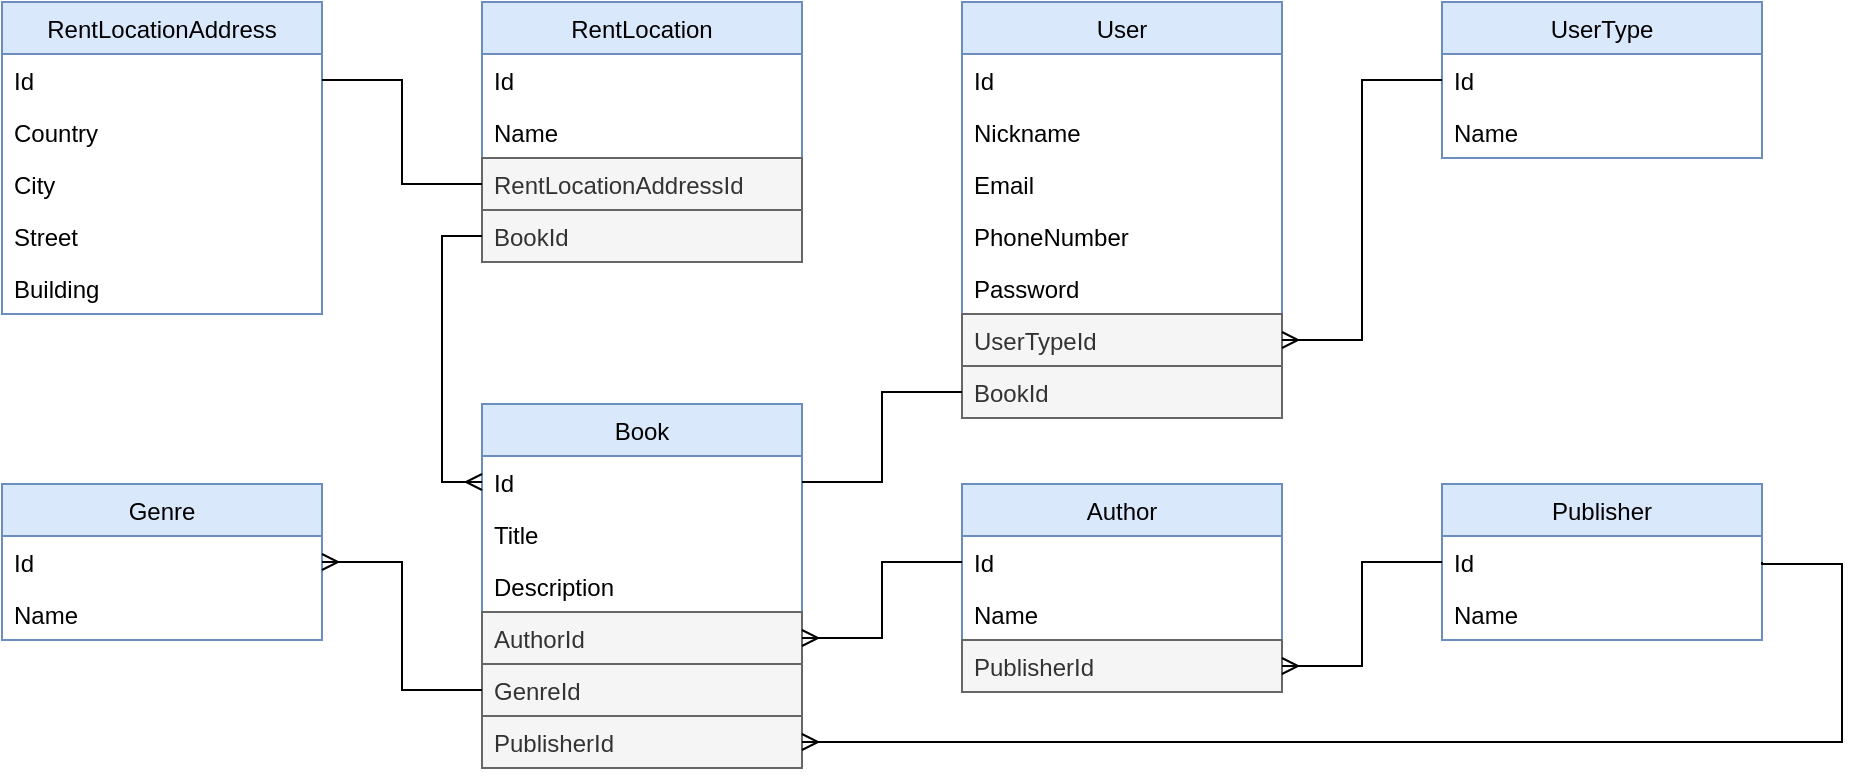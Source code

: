 <mxfile version="13.10.4" type="github">
  <diagram id="C5RBs43oDa-KdzZeNtuy" name="Page-1">
    <mxGraphModel dx="1422" dy="794" grid="1" gridSize="10" guides="1" tooltips="1" connect="1" arrows="1" fold="1" page="1" pageScale="1" pageWidth="1169" pageHeight="827" math="0" shadow="0">
      <root>
        <mxCell id="WIyWlLk6GJQsqaUBKTNV-0" />
        <mxCell id="WIyWlLk6GJQsqaUBKTNV-1" parent="WIyWlLk6GJQsqaUBKTNV-0" />
        <mxCell id="5i5ukMmHhW1qyT0ltV_f-5" value="Book" style="swimlane;fontStyle=0;childLayout=stackLayout;horizontal=1;startSize=26;fillColor=#dae8fc;horizontalStack=0;resizeParent=1;resizeParentMax=0;resizeLast=0;collapsible=1;marginBottom=0;strokeColor=#6c8ebf;" vertex="1" parent="WIyWlLk6GJQsqaUBKTNV-1">
          <mxGeometry x="440" y="400" width="160" height="182" as="geometry" />
        </mxCell>
        <mxCell id="5i5ukMmHhW1qyT0ltV_f-6" value="Id" style="text;strokeColor=none;fillColor=none;align=left;verticalAlign=top;spacingLeft=4;spacingRight=4;overflow=hidden;rotatable=0;points=[[0,0.5],[1,0.5]];portConstraint=eastwest;" vertex="1" parent="5i5ukMmHhW1qyT0ltV_f-5">
          <mxGeometry y="26" width="160" height="26" as="geometry" />
        </mxCell>
        <mxCell id="5i5ukMmHhW1qyT0ltV_f-7" value="Title" style="text;strokeColor=none;fillColor=none;align=left;verticalAlign=top;spacingLeft=4;spacingRight=4;overflow=hidden;rotatable=0;points=[[0,0.5],[1,0.5]];portConstraint=eastwest;" vertex="1" parent="5i5ukMmHhW1qyT0ltV_f-5">
          <mxGeometry y="52" width="160" height="26" as="geometry" />
        </mxCell>
        <mxCell id="5i5ukMmHhW1qyT0ltV_f-8" value="Description" style="text;strokeColor=none;fillColor=none;align=left;verticalAlign=top;spacingLeft=4;spacingRight=4;overflow=hidden;rotatable=0;points=[[0,0.5],[1,0.5]];portConstraint=eastwest;" vertex="1" parent="5i5ukMmHhW1qyT0ltV_f-5">
          <mxGeometry y="78" width="160" height="26" as="geometry" />
        </mxCell>
        <mxCell id="5i5ukMmHhW1qyT0ltV_f-21" value="AuthorId" style="text;strokeColor=#666666;fillColor=#f5f5f5;align=left;verticalAlign=top;spacingLeft=4;spacingRight=4;overflow=hidden;rotatable=0;points=[[0,0.5],[1,0.5]];portConstraint=eastwest;fontColor=#333333;" vertex="1" parent="5i5ukMmHhW1qyT0ltV_f-5">
          <mxGeometry y="104" width="160" height="26" as="geometry" />
        </mxCell>
        <mxCell id="5i5ukMmHhW1qyT0ltV_f-22" value="GenreId" style="text;strokeColor=#666666;fillColor=#f5f5f5;align=left;verticalAlign=top;spacingLeft=4;spacingRight=4;overflow=hidden;rotatable=0;points=[[0,0.5],[1,0.5]];portConstraint=eastwest;fontColor=#333333;" vertex="1" parent="5i5ukMmHhW1qyT0ltV_f-5">
          <mxGeometry y="130" width="160" height="26" as="geometry" />
        </mxCell>
        <mxCell id="5i5ukMmHhW1qyT0ltV_f-23" value="PublisherId" style="text;strokeColor=#666666;fillColor=#f5f5f5;align=left;verticalAlign=top;spacingLeft=4;spacingRight=4;overflow=hidden;rotatable=0;points=[[0,0.5],[1,0.5]];portConstraint=eastwest;fontColor=#333333;" vertex="1" parent="5i5ukMmHhW1qyT0ltV_f-5">
          <mxGeometry y="156" width="160" height="26" as="geometry" />
        </mxCell>
        <mxCell id="5i5ukMmHhW1qyT0ltV_f-24" value="Genre" style="swimlane;fontStyle=0;childLayout=stackLayout;horizontal=1;startSize=26;fillColor=#dae8fc;horizontalStack=0;resizeParent=1;resizeParentMax=0;resizeLast=0;collapsible=1;marginBottom=0;strokeColor=#6c8ebf;" vertex="1" parent="WIyWlLk6GJQsqaUBKTNV-1">
          <mxGeometry x="200" y="440" width="160" height="78" as="geometry" />
        </mxCell>
        <mxCell id="5i5ukMmHhW1qyT0ltV_f-25" value="Id" style="text;strokeColor=none;fillColor=none;align=left;verticalAlign=top;spacingLeft=4;spacingRight=4;overflow=hidden;rotatable=0;points=[[0,0.5],[1,0.5]];portConstraint=eastwest;" vertex="1" parent="5i5ukMmHhW1qyT0ltV_f-24">
          <mxGeometry y="26" width="160" height="26" as="geometry" />
        </mxCell>
        <mxCell id="5i5ukMmHhW1qyT0ltV_f-26" value="Name" style="text;strokeColor=none;fillColor=none;align=left;verticalAlign=top;spacingLeft=4;spacingRight=4;overflow=hidden;rotatable=0;points=[[0,0.5],[1,0.5]];portConstraint=eastwest;" vertex="1" parent="5i5ukMmHhW1qyT0ltV_f-24">
          <mxGeometry y="52" width="160" height="26" as="geometry" />
        </mxCell>
        <mxCell id="5i5ukMmHhW1qyT0ltV_f-29" value="Author" style="swimlane;fontStyle=0;childLayout=stackLayout;horizontal=1;startSize=26;fillColor=#dae8fc;horizontalStack=0;resizeParent=1;resizeParentMax=0;resizeLast=0;collapsible=1;marginBottom=0;strokeColor=#6c8ebf;" vertex="1" parent="WIyWlLk6GJQsqaUBKTNV-1">
          <mxGeometry x="680" y="440" width="160" height="104" as="geometry" />
        </mxCell>
        <mxCell id="5i5ukMmHhW1qyT0ltV_f-30" value="Id" style="text;strokeColor=none;fillColor=none;align=left;verticalAlign=top;spacingLeft=4;spacingRight=4;overflow=hidden;rotatable=0;points=[[0,0.5],[1,0.5]];portConstraint=eastwest;" vertex="1" parent="5i5ukMmHhW1qyT0ltV_f-29">
          <mxGeometry y="26" width="160" height="26" as="geometry" />
        </mxCell>
        <mxCell id="5i5ukMmHhW1qyT0ltV_f-31" value="Name" style="text;strokeColor=none;fillColor=none;align=left;verticalAlign=top;spacingLeft=4;spacingRight=4;overflow=hidden;rotatable=0;points=[[0,0.5],[1,0.5]];portConstraint=eastwest;" vertex="1" parent="5i5ukMmHhW1qyT0ltV_f-29">
          <mxGeometry y="52" width="160" height="26" as="geometry" />
        </mxCell>
        <mxCell id="5i5ukMmHhW1qyT0ltV_f-32" value="PublisherId" style="text;strokeColor=#666666;fillColor=#f5f5f5;align=left;verticalAlign=top;spacingLeft=4;spacingRight=4;overflow=hidden;rotatable=0;points=[[0,0.5],[1,0.5]];portConstraint=eastwest;fontColor=#333333;" vertex="1" parent="5i5ukMmHhW1qyT0ltV_f-29">
          <mxGeometry y="78" width="160" height="26" as="geometry" />
        </mxCell>
        <mxCell id="5i5ukMmHhW1qyT0ltV_f-33" style="edgeStyle=orthogonalEdgeStyle;rounded=0;orthogonalLoop=1;jettySize=auto;html=1;exitX=1;exitY=0.5;exitDx=0;exitDy=0;entryX=0;entryY=0.5;entryDx=0;entryDy=0;startArrow=ERmany;startFill=0;endArrow=none;endFill=0;" edge="1" parent="WIyWlLk6GJQsqaUBKTNV-1" source="5i5ukMmHhW1qyT0ltV_f-21" target="5i5ukMmHhW1qyT0ltV_f-30">
          <mxGeometry relative="1" as="geometry" />
        </mxCell>
        <mxCell id="5i5ukMmHhW1qyT0ltV_f-34" value="Publisher" style="swimlane;fontStyle=0;childLayout=stackLayout;horizontal=1;startSize=26;fillColor=#dae8fc;horizontalStack=0;resizeParent=1;resizeParentMax=0;resizeLast=0;collapsible=1;marginBottom=0;strokeColor=#6c8ebf;" vertex="1" parent="WIyWlLk6GJQsqaUBKTNV-1">
          <mxGeometry x="920" y="440" width="160" height="78" as="geometry" />
        </mxCell>
        <mxCell id="5i5ukMmHhW1qyT0ltV_f-35" value="Id" style="text;strokeColor=none;fillColor=none;align=left;verticalAlign=top;spacingLeft=4;spacingRight=4;overflow=hidden;rotatable=0;points=[[0,0.5],[1,0.5]];portConstraint=eastwest;" vertex="1" parent="5i5ukMmHhW1qyT0ltV_f-34">
          <mxGeometry y="26" width="160" height="26" as="geometry" />
        </mxCell>
        <mxCell id="5i5ukMmHhW1qyT0ltV_f-36" value="Name" style="text;strokeColor=none;fillColor=none;align=left;verticalAlign=top;spacingLeft=4;spacingRight=4;overflow=hidden;rotatable=0;points=[[0,0.5],[1,0.5]];portConstraint=eastwest;" vertex="1" parent="5i5ukMmHhW1qyT0ltV_f-34">
          <mxGeometry y="52" width="160" height="26" as="geometry" />
        </mxCell>
        <mxCell id="5i5ukMmHhW1qyT0ltV_f-38" style="edgeStyle=orthogonalEdgeStyle;rounded=0;orthogonalLoop=1;jettySize=auto;html=1;exitX=1;exitY=0.5;exitDx=0;exitDy=0;entryX=0;entryY=0.5;entryDx=0;entryDy=0;endArrow=none;endFill=0;startArrow=ERmany;startFill=0;" edge="1" parent="WIyWlLk6GJQsqaUBKTNV-1" source="5i5ukMmHhW1qyT0ltV_f-32" target="5i5ukMmHhW1qyT0ltV_f-34">
          <mxGeometry relative="1" as="geometry" />
        </mxCell>
        <mxCell id="5i5ukMmHhW1qyT0ltV_f-40" style="edgeStyle=orthogonalEdgeStyle;rounded=0;orthogonalLoop=1;jettySize=auto;html=1;exitX=1;exitY=0.5;exitDx=0;exitDy=0;startArrow=ERmany;startFill=0;endArrow=none;endFill=0;entryX=1;entryY=0.5;entryDx=0;entryDy=0;" edge="1" parent="WIyWlLk6GJQsqaUBKTNV-1" source="5i5ukMmHhW1qyT0ltV_f-23" target="5i5ukMmHhW1qyT0ltV_f-35">
          <mxGeometry relative="1" as="geometry">
            <mxPoint x="1080" y="531" as="targetPoint" />
            <Array as="points">
              <mxPoint x="1120" y="569" />
              <mxPoint x="1120" y="480" />
            </Array>
          </mxGeometry>
        </mxCell>
        <mxCell id="5i5ukMmHhW1qyT0ltV_f-41" style="edgeStyle=orthogonalEdgeStyle;rounded=0;orthogonalLoop=1;jettySize=auto;html=1;exitX=0;exitY=0.5;exitDx=0;exitDy=0;entryX=1;entryY=0.5;entryDx=0;entryDy=0;endArrow=ERmany;endFill=0;startArrow=none;startFill=0;" edge="1" parent="WIyWlLk6GJQsqaUBKTNV-1" source="5i5ukMmHhW1qyT0ltV_f-22" target="5i5ukMmHhW1qyT0ltV_f-25">
          <mxGeometry relative="1" as="geometry" />
        </mxCell>
        <mxCell id="5i5ukMmHhW1qyT0ltV_f-44" value="UserType" style="swimlane;fontStyle=0;childLayout=stackLayout;horizontal=1;startSize=26;fillColor=#dae8fc;horizontalStack=0;resizeParent=1;resizeParentMax=0;resizeLast=0;collapsible=1;marginBottom=0;strokeColor=#6c8ebf;" vertex="1" parent="WIyWlLk6GJQsqaUBKTNV-1">
          <mxGeometry x="920" y="199" width="160" height="78" as="geometry" />
        </mxCell>
        <mxCell id="5i5ukMmHhW1qyT0ltV_f-45" value="Id" style="text;strokeColor=none;fillColor=none;align=left;verticalAlign=top;spacingLeft=4;spacingRight=4;overflow=hidden;rotatable=0;points=[[0,0.5],[1,0.5]];portConstraint=eastwest;" vertex="1" parent="5i5ukMmHhW1qyT0ltV_f-44">
          <mxGeometry y="26" width="160" height="26" as="geometry" />
        </mxCell>
        <mxCell id="5i5ukMmHhW1qyT0ltV_f-46" value="Name" style="text;strokeColor=none;fillColor=none;align=left;verticalAlign=top;spacingLeft=4;spacingRight=4;overflow=hidden;rotatable=0;points=[[0,0.5],[1,0.5]];portConstraint=eastwest;" vertex="1" parent="5i5ukMmHhW1qyT0ltV_f-44">
          <mxGeometry y="52" width="160" height="26" as="geometry" />
        </mxCell>
        <mxCell id="5i5ukMmHhW1qyT0ltV_f-48" value="User" style="swimlane;fontStyle=0;childLayout=stackLayout;horizontal=1;startSize=26;fillColor=#dae8fc;horizontalStack=0;resizeParent=1;resizeParentMax=0;resizeLast=0;collapsible=1;marginBottom=0;strokeColor=#6c8ebf;" vertex="1" parent="WIyWlLk6GJQsqaUBKTNV-1">
          <mxGeometry x="680" y="199" width="160" height="208" as="geometry" />
        </mxCell>
        <mxCell id="5i5ukMmHhW1qyT0ltV_f-49" value="Id" style="text;strokeColor=none;fillColor=none;align=left;verticalAlign=top;spacingLeft=4;spacingRight=4;overflow=hidden;rotatable=0;points=[[0,0.5],[1,0.5]];portConstraint=eastwest;" vertex="1" parent="5i5ukMmHhW1qyT0ltV_f-48">
          <mxGeometry y="26" width="160" height="26" as="geometry" />
        </mxCell>
        <mxCell id="5i5ukMmHhW1qyT0ltV_f-50" value="Nickname" style="text;strokeColor=none;fillColor=none;align=left;verticalAlign=top;spacingLeft=4;spacingRight=4;overflow=hidden;rotatable=0;points=[[0,0.5],[1,0.5]];portConstraint=eastwest;" vertex="1" parent="5i5ukMmHhW1qyT0ltV_f-48">
          <mxGeometry y="52" width="160" height="26" as="geometry" />
        </mxCell>
        <mxCell id="5i5ukMmHhW1qyT0ltV_f-51" value="Email" style="text;strokeColor=none;fillColor=none;align=left;verticalAlign=top;spacingLeft=4;spacingRight=4;overflow=hidden;rotatable=0;points=[[0,0.5],[1,0.5]];portConstraint=eastwest;" vertex="1" parent="5i5ukMmHhW1qyT0ltV_f-48">
          <mxGeometry y="78" width="160" height="26" as="geometry" />
        </mxCell>
        <mxCell id="5i5ukMmHhW1qyT0ltV_f-52" value="PhoneNumber" style="text;strokeColor=none;fillColor=none;align=left;verticalAlign=top;spacingLeft=4;spacingRight=4;overflow=hidden;rotatable=0;points=[[0,0.5],[1,0.5]];portConstraint=eastwest;" vertex="1" parent="5i5ukMmHhW1qyT0ltV_f-48">
          <mxGeometry y="104" width="160" height="26" as="geometry" />
        </mxCell>
        <mxCell id="5i5ukMmHhW1qyT0ltV_f-53" value="Password" style="text;strokeColor=none;fillColor=none;align=left;verticalAlign=top;spacingLeft=4;spacingRight=4;overflow=hidden;rotatable=0;points=[[0,0.5],[1,0.5]];portConstraint=eastwest;" vertex="1" parent="5i5ukMmHhW1qyT0ltV_f-48">
          <mxGeometry y="130" width="160" height="26" as="geometry" />
        </mxCell>
        <mxCell id="5i5ukMmHhW1qyT0ltV_f-54" value="UserTypeId" style="text;strokeColor=#666666;fillColor=#f5f5f5;align=left;verticalAlign=top;spacingLeft=4;spacingRight=4;overflow=hidden;rotatable=0;points=[[0,0.5],[1,0.5]];portConstraint=eastwest;fontColor=#333333;" vertex="1" parent="5i5ukMmHhW1qyT0ltV_f-48">
          <mxGeometry y="156" width="160" height="26" as="geometry" />
        </mxCell>
        <mxCell id="5i5ukMmHhW1qyT0ltV_f-76" value="BookId" style="text;strokeColor=#666666;fillColor=#f5f5f5;align=left;verticalAlign=top;spacingLeft=4;spacingRight=4;overflow=hidden;rotatable=0;points=[[0,0.5],[1,0.5]];portConstraint=eastwest;fontColor=#333333;" vertex="1" parent="5i5ukMmHhW1qyT0ltV_f-48">
          <mxGeometry y="182" width="160" height="26" as="geometry" />
        </mxCell>
        <mxCell id="5i5ukMmHhW1qyT0ltV_f-56" style="edgeStyle=orthogonalEdgeStyle;rounded=0;orthogonalLoop=1;jettySize=auto;html=1;exitX=1;exitY=0.5;exitDx=0;exitDy=0;entryX=0;entryY=0.5;entryDx=0;entryDy=0;startArrow=ERmany;startFill=0;endArrow=none;endFill=0;" edge="1" parent="WIyWlLk6GJQsqaUBKTNV-1" source="5i5ukMmHhW1qyT0ltV_f-54" target="5i5ukMmHhW1qyT0ltV_f-45">
          <mxGeometry relative="1" as="geometry" />
        </mxCell>
        <mxCell id="5i5ukMmHhW1qyT0ltV_f-58" value="RentLocationAddress" style="swimlane;fontStyle=0;childLayout=stackLayout;horizontal=1;startSize=26;fillColor=#dae8fc;horizontalStack=0;resizeParent=1;resizeParentMax=0;resizeLast=0;collapsible=1;marginBottom=0;strokeColor=#6c8ebf;" vertex="1" parent="WIyWlLk6GJQsqaUBKTNV-1">
          <mxGeometry x="200" y="199" width="160" height="156" as="geometry" />
        </mxCell>
        <mxCell id="5i5ukMmHhW1qyT0ltV_f-59" value="Id" style="text;strokeColor=none;fillColor=none;align=left;verticalAlign=top;spacingLeft=4;spacingRight=4;overflow=hidden;rotatable=0;points=[[0,0.5],[1,0.5]];portConstraint=eastwest;" vertex="1" parent="5i5ukMmHhW1qyT0ltV_f-58">
          <mxGeometry y="26" width="160" height="26" as="geometry" />
        </mxCell>
        <mxCell id="5i5ukMmHhW1qyT0ltV_f-60" value="Country" style="text;strokeColor=none;fillColor=none;align=left;verticalAlign=top;spacingLeft=4;spacingRight=4;overflow=hidden;rotatable=0;points=[[0,0.5],[1,0.5]];portConstraint=eastwest;" vertex="1" parent="5i5ukMmHhW1qyT0ltV_f-58">
          <mxGeometry y="52" width="160" height="26" as="geometry" />
        </mxCell>
        <mxCell id="5i5ukMmHhW1qyT0ltV_f-61" value="City" style="text;strokeColor=none;fillColor=none;align=left;verticalAlign=top;spacingLeft=4;spacingRight=4;overflow=hidden;rotatable=0;points=[[0,0.5],[1,0.5]];portConstraint=eastwest;" vertex="1" parent="5i5ukMmHhW1qyT0ltV_f-58">
          <mxGeometry y="78" width="160" height="26" as="geometry" />
        </mxCell>
        <mxCell id="5i5ukMmHhW1qyT0ltV_f-62" value="Street" style="text;strokeColor=none;fillColor=none;align=left;verticalAlign=top;spacingLeft=4;spacingRight=4;overflow=hidden;rotatable=0;points=[[0,0.5],[1,0.5]];portConstraint=eastwest;" vertex="1" parent="5i5ukMmHhW1qyT0ltV_f-58">
          <mxGeometry y="104" width="160" height="26" as="geometry" />
        </mxCell>
        <mxCell id="5i5ukMmHhW1qyT0ltV_f-63" value="Building" style="text;strokeColor=none;fillColor=none;align=left;verticalAlign=top;spacingLeft=4;spacingRight=4;overflow=hidden;rotatable=0;points=[[0,0.5],[1,0.5]];portConstraint=eastwest;" vertex="1" parent="5i5ukMmHhW1qyT0ltV_f-58">
          <mxGeometry y="130" width="160" height="26" as="geometry" />
        </mxCell>
        <mxCell id="5i5ukMmHhW1qyT0ltV_f-64" value="RentLocation" style="swimlane;fontStyle=0;childLayout=stackLayout;horizontal=1;startSize=26;fillColor=#dae8fc;horizontalStack=0;resizeParent=1;resizeParentMax=0;resizeLast=0;collapsible=1;marginBottom=0;strokeColor=#6c8ebf;" vertex="1" parent="WIyWlLk6GJQsqaUBKTNV-1">
          <mxGeometry x="440" y="199" width="160" height="130" as="geometry" />
        </mxCell>
        <mxCell id="5i5ukMmHhW1qyT0ltV_f-65" value="Id" style="text;strokeColor=none;fillColor=none;align=left;verticalAlign=top;spacingLeft=4;spacingRight=4;overflow=hidden;rotatable=0;points=[[0,0.5],[1,0.5]];portConstraint=eastwest;" vertex="1" parent="5i5ukMmHhW1qyT0ltV_f-64">
          <mxGeometry y="26" width="160" height="26" as="geometry" />
        </mxCell>
        <mxCell id="5i5ukMmHhW1qyT0ltV_f-66" value="Name" style="text;strokeColor=none;fillColor=none;align=left;verticalAlign=top;spacingLeft=4;spacingRight=4;overflow=hidden;rotatable=0;points=[[0,0.5],[1,0.5]];portConstraint=eastwest;" vertex="1" parent="5i5ukMmHhW1qyT0ltV_f-64">
          <mxGeometry y="52" width="160" height="26" as="geometry" />
        </mxCell>
        <mxCell id="5i5ukMmHhW1qyT0ltV_f-67" value="RentLocationAddressId&#xa;" style="text;strokeColor=#666666;fillColor=#f5f5f5;align=left;verticalAlign=top;spacingLeft=4;spacingRight=4;overflow=hidden;rotatable=0;points=[[0,0.5],[1,0.5]];portConstraint=eastwest;fontColor=#333333;" vertex="1" parent="5i5ukMmHhW1qyT0ltV_f-64">
          <mxGeometry y="78" width="160" height="26" as="geometry" />
        </mxCell>
        <mxCell id="5i5ukMmHhW1qyT0ltV_f-68" value="BookId" style="text;strokeColor=#666666;fillColor=#f5f5f5;align=left;verticalAlign=top;spacingLeft=4;spacingRight=4;overflow=hidden;rotatable=0;points=[[0,0.5],[1,0.5]];portConstraint=eastwest;fontColor=#333333;" vertex="1" parent="5i5ukMmHhW1qyT0ltV_f-64">
          <mxGeometry y="104" width="160" height="26" as="geometry" />
        </mxCell>
        <mxCell id="5i5ukMmHhW1qyT0ltV_f-69" style="edgeStyle=orthogonalEdgeStyle;rounded=0;orthogonalLoop=1;jettySize=auto;html=1;exitX=0;exitY=0.5;exitDx=0;exitDy=0;entryX=1;entryY=0.5;entryDx=0;entryDy=0;endArrow=none;endFill=0;" edge="1" parent="WIyWlLk6GJQsqaUBKTNV-1" source="5i5ukMmHhW1qyT0ltV_f-67" target="5i5ukMmHhW1qyT0ltV_f-59">
          <mxGeometry relative="1" as="geometry" />
        </mxCell>
        <mxCell id="5i5ukMmHhW1qyT0ltV_f-70" style="edgeStyle=orthogonalEdgeStyle;rounded=0;orthogonalLoop=1;jettySize=auto;html=1;exitX=0;exitY=0.5;exitDx=0;exitDy=0;entryX=0;entryY=0.5;entryDx=0;entryDy=0;endArrow=ERmany;endFill=0;" edge="1" parent="WIyWlLk6GJQsqaUBKTNV-1" source="5i5ukMmHhW1qyT0ltV_f-68" target="5i5ukMmHhW1qyT0ltV_f-6">
          <mxGeometry relative="1" as="geometry" />
        </mxCell>
        <mxCell id="5i5ukMmHhW1qyT0ltV_f-78" style="edgeStyle=orthogonalEdgeStyle;rounded=0;orthogonalLoop=1;jettySize=auto;html=1;exitX=0;exitY=0.5;exitDx=0;exitDy=0;entryX=1;entryY=0.5;entryDx=0;entryDy=0;endArrow=none;endFill=0;" edge="1" parent="WIyWlLk6GJQsqaUBKTNV-1" source="5i5ukMmHhW1qyT0ltV_f-76" target="5i5ukMmHhW1qyT0ltV_f-6">
          <mxGeometry relative="1" as="geometry" />
        </mxCell>
      </root>
    </mxGraphModel>
  </diagram>
</mxfile>
